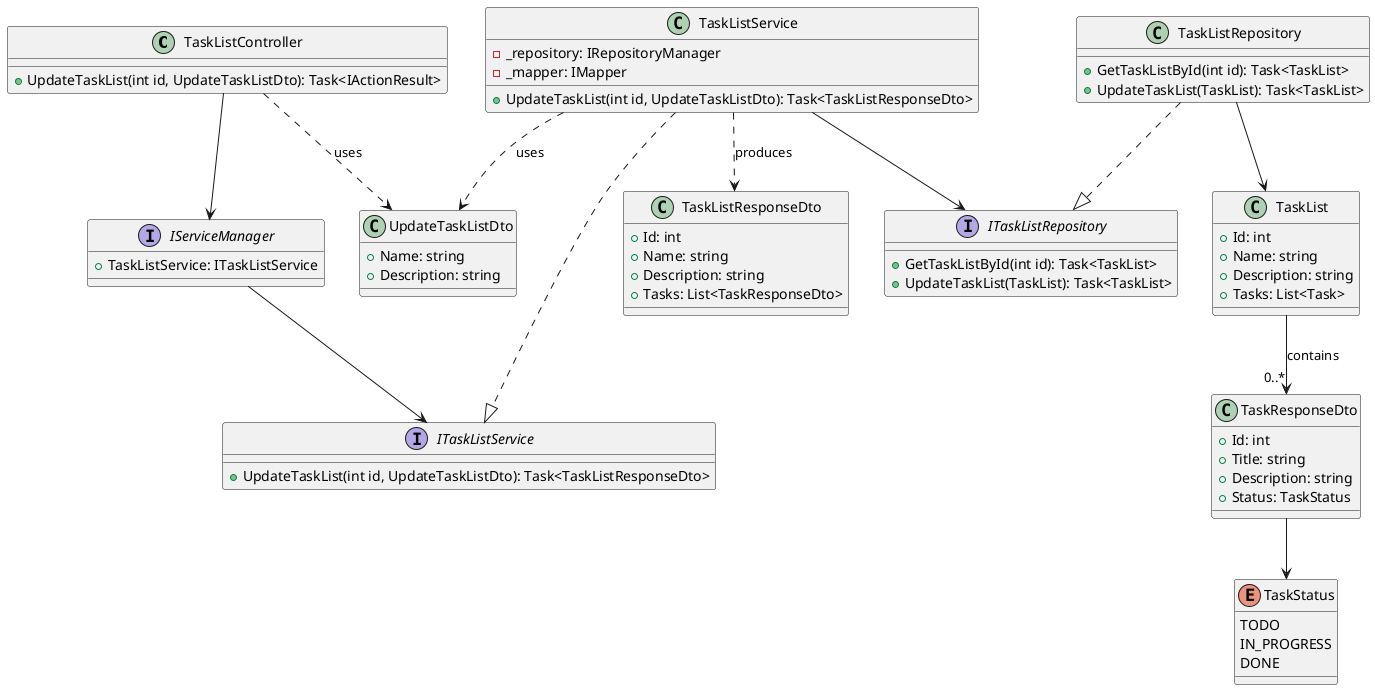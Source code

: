 @startuml
class TaskListController {
  +UpdateTaskList(int id, UpdateTaskListDto): Task<IActionResult>
}

interface IServiceManager {
  +TaskListService: ITaskListService
}

interface ITaskListService {
  +UpdateTaskList(int id, UpdateTaskListDto): Task<TaskListResponseDto>
}

class TaskListService {
  -_repository: IRepositoryManager
  -_mapper: IMapper
  +UpdateTaskList(int id, UpdateTaskListDto): Task<TaskListResponseDto>
}

interface ITaskListRepository {
  +GetTaskListById(int id): Task<TaskList>
  +UpdateTaskList(TaskList): Task<TaskList>
}

class TaskListRepository {
  +GetTaskListById(int id): Task<TaskList>
  +UpdateTaskList(TaskList): Task<TaskList>
}

class TaskList {
  +Id: int
  +Name: string
  +Description: string
  +Tasks: List<Task>
}

class UpdateTaskListDto {
  +Name: string
  +Description: string
}

class TaskListResponseDto {
  +Id: int
  +Name: string
  +Description: string
  +Tasks: List<TaskResponseDto>
}

class TaskResponseDto {
  +Id: int
  +Title: string
  +Description: string
  +Status: TaskStatus
}

enum TaskStatus {
  TODO
  IN_PROGRESS
  DONE
}

TaskListController --> IServiceManager
IServiceManager --> ITaskListService
TaskListService ..|> ITaskListService
TaskListService --> ITaskListRepository
TaskListRepository ..|> ITaskListRepository
TaskListRepository --> TaskList
TaskList --> "0..*" TaskResponseDto : contains
TaskResponseDto --> TaskStatus
TaskListController ..> UpdateTaskListDto : uses
TaskListService ..> UpdateTaskListDto : uses
TaskListService ..> TaskListResponseDto : produces

@enduml